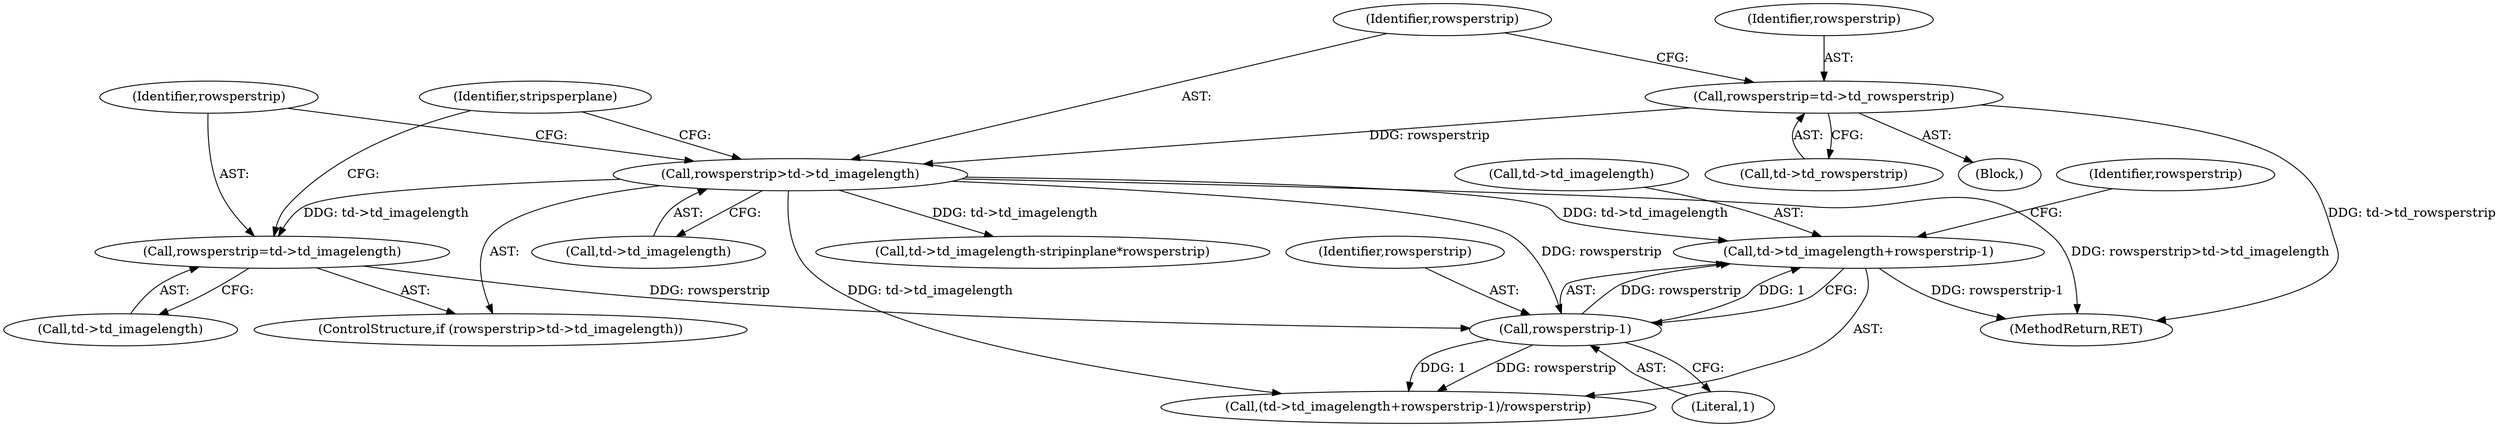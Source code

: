 digraph "1_libtiff_438274f938e046d33cb0e1230b41da32ffe223e1@del" {
"1000180" [label="(Call,td->td_imagelength+rowsperstrip-1)"];
"1000167" [label="(Call,rowsperstrip>td->td_imagelength)"];
"1000161" [label="(Call,rowsperstrip=td->td_rowsperstrip)"];
"1000184" [label="(Call,rowsperstrip-1)"];
"1000172" [label="(Call,rowsperstrip=td->td_imagelength)"];
"1000187" [label="(Identifier,rowsperstrip)"];
"1000173" [label="(Identifier,rowsperstrip)"];
"1000169" [label="(Call,td->td_imagelength)"];
"1000341" [label="(MethodReturn,RET)"];
"1000163" [label="(Call,td->td_rowsperstrip)"];
"1000202" [label="(Call,td->td_imagelength-stripinplane*rowsperstrip)"];
"1000168" [label="(Identifier,rowsperstrip)"];
"1000162" [label="(Identifier,rowsperstrip)"];
"1000107" [label="(Block,)"];
"1000172" [label="(Call,rowsperstrip=td->td_imagelength)"];
"1000181" [label="(Call,td->td_imagelength)"];
"1000184" [label="(Call,rowsperstrip-1)"];
"1000161" [label="(Call,rowsperstrip=td->td_rowsperstrip)"];
"1000166" [label="(ControlStructure,if (rowsperstrip>td->td_imagelength))"];
"1000167" [label="(Call,rowsperstrip>td->td_imagelength)"];
"1000186" [label="(Literal,1)"];
"1000180" [label="(Call,td->td_imagelength+rowsperstrip-1)"];
"1000179" [label="(Call,(td->td_imagelength+rowsperstrip-1)/rowsperstrip)"];
"1000174" [label="(Call,td->td_imagelength)"];
"1000185" [label="(Identifier,rowsperstrip)"];
"1000178" [label="(Identifier,stripsperplane)"];
"1000180" -> "1000179"  [label="AST: "];
"1000180" -> "1000184"  [label="CFG: "];
"1000181" -> "1000180"  [label="AST: "];
"1000184" -> "1000180"  [label="AST: "];
"1000187" -> "1000180"  [label="CFG: "];
"1000180" -> "1000341"  [label="DDG: rowsperstrip-1"];
"1000167" -> "1000180"  [label="DDG: td->td_imagelength"];
"1000184" -> "1000180"  [label="DDG: rowsperstrip"];
"1000184" -> "1000180"  [label="DDG: 1"];
"1000167" -> "1000166"  [label="AST: "];
"1000167" -> "1000169"  [label="CFG: "];
"1000168" -> "1000167"  [label="AST: "];
"1000169" -> "1000167"  [label="AST: "];
"1000173" -> "1000167"  [label="CFG: "];
"1000178" -> "1000167"  [label="CFG: "];
"1000167" -> "1000341"  [label="DDG: rowsperstrip>td->td_imagelength"];
"1000161" -> "1000167"  [label="DDG: rowsperstrip"];
"1000167" -> "1000172"  [label="DDG: td->td_imagelength"];
"1000167" -> "1000179"  [label="DDG: td->td_imagelength"];
"1000167" -> "1000184"  [label="DDG: rowsperstrip"];
"1000167" -> "1000202"  [label="DDG: td->td_imagelength"];
"1000161" -> "1000107"  [label="AST: "];
"1000161" -> "1000163"  [label="CFG: "];
"1000162" -> "1000161"  [label="AST: "];
"1000163" -> "1000161"  [label="AST: "];
"1000168" -> "1000161"  [label="CFG: "];
"1000161" -> "1000341"  [label="DDG: td->td_rowsperstrip"];
"1000184" -> "1000186"  [label="CFG: "];
"1000185" -> "1000184"  [label="AST: "];
"1000186" -> "1000184"  [label="AST: "];
"1000184" -> "1000179"  [label="DDG: rowsperstrip"];
"1000184" -> "1000179"  [label="DDG: 1"];
"1000172" -> "1000184"  [label="DDG: rowsperstrip"];
"1000172" -> "1000166"  [label="AST: "];
"1000172" -> "1000174"  [label="CFG: "];
"1000173" -> "1000172"  [label="AST: "];
"1000174" -> "1000172"  [label="AST: "];
"1000178" -> "1000172"  [label="CFG: "];
}
